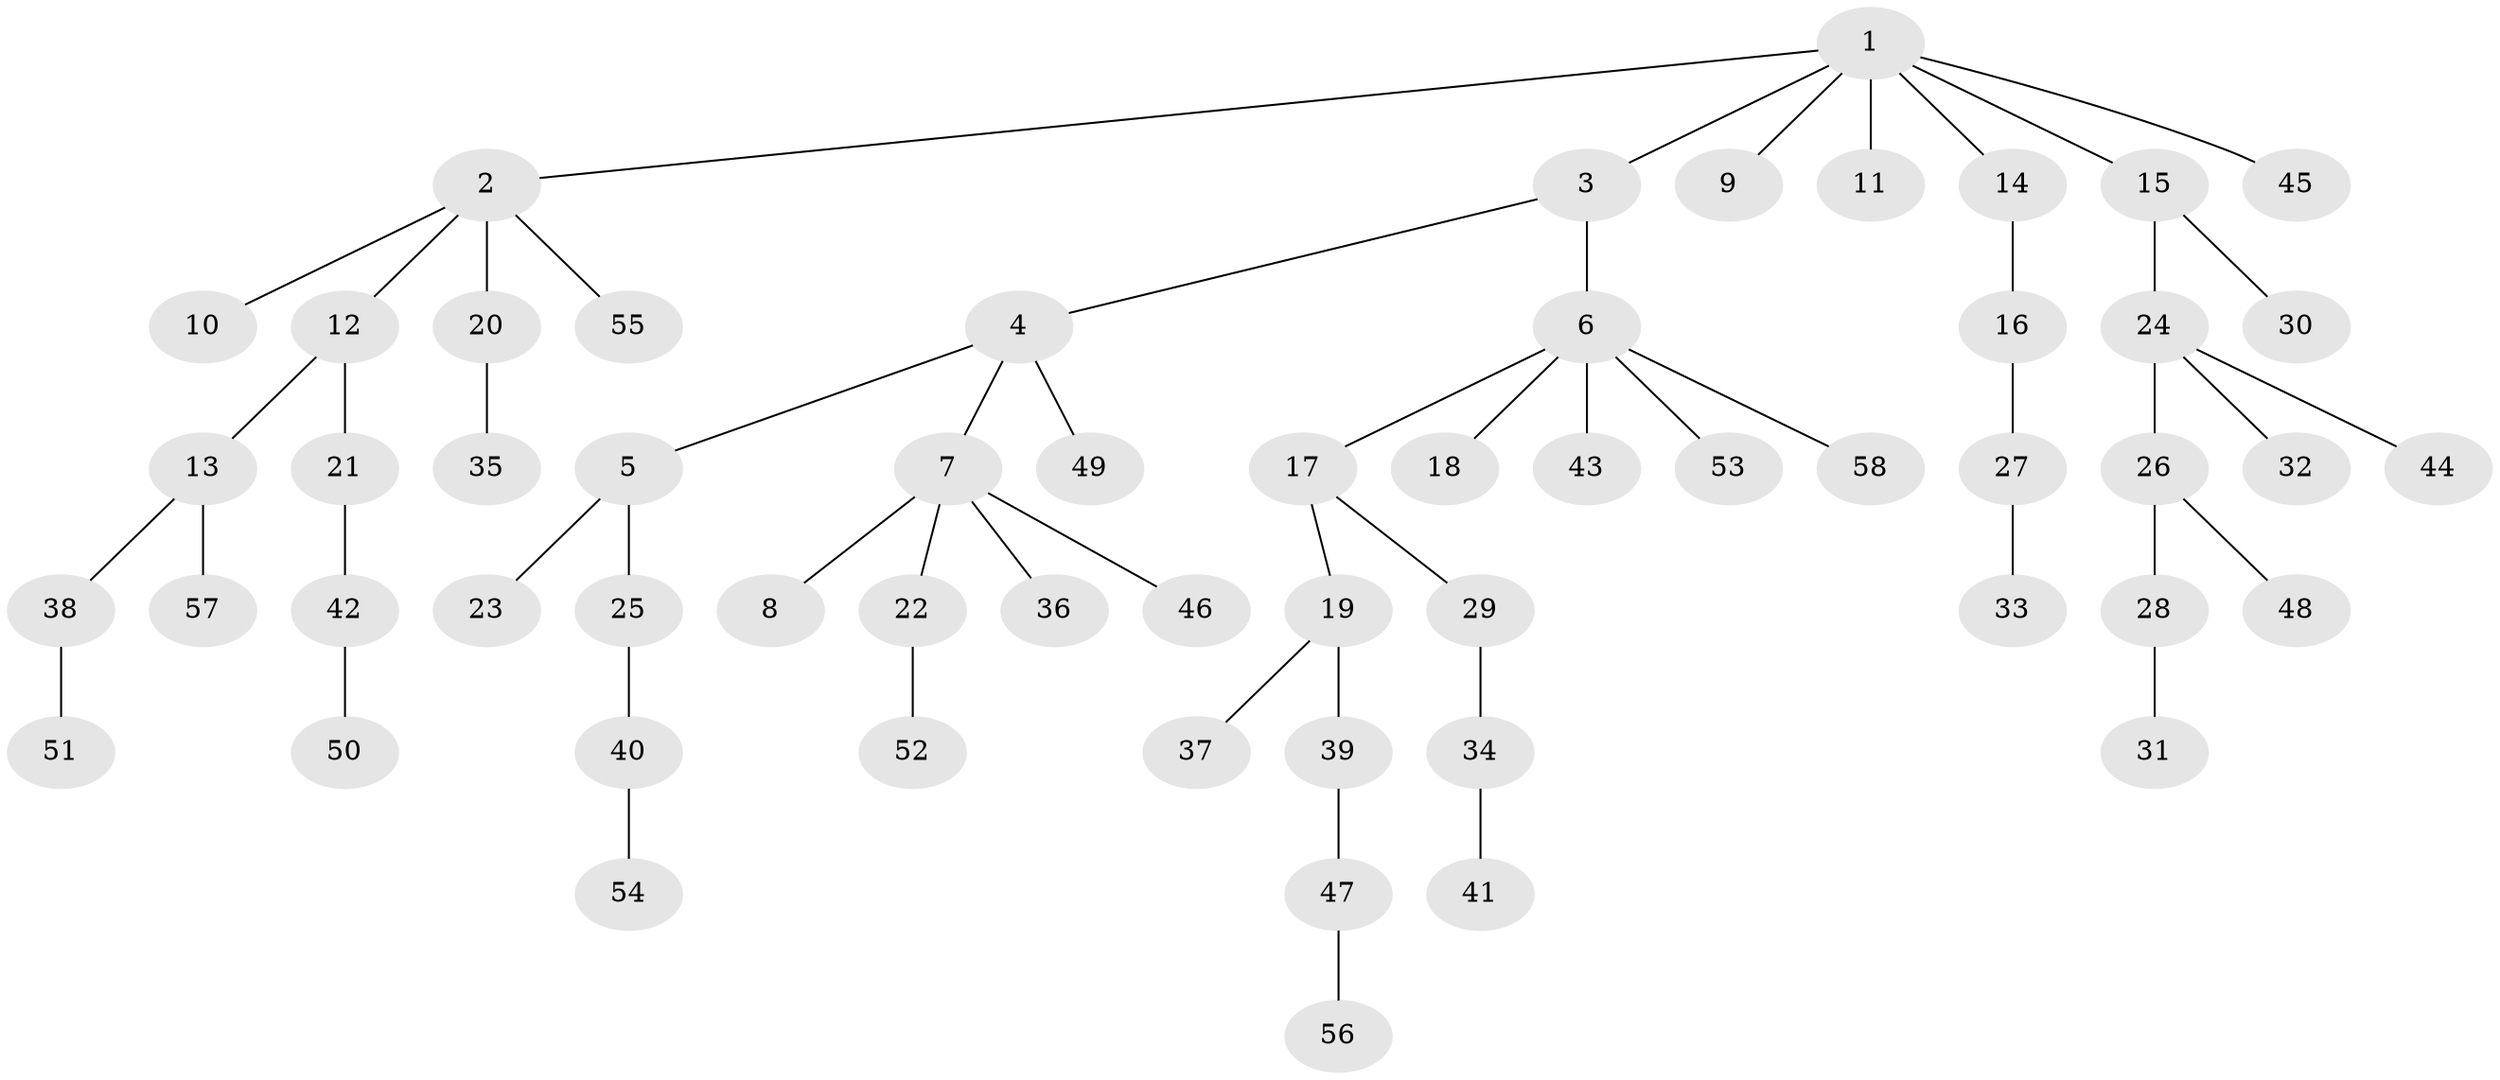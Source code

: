 // Generated by graph-tools (version 1.1) at 2025/15/03/09/25 04:15:26]
// undirected, 58 vertices, 57 edges
graph export_dot {
graph [start="1"]
  node [color=gray90,style=filled];
  1;
  2;
  3;
  4;
  5;
  6;
  7;
  8;
  9;
  10;
  11;
  12;
  13;
  14;
  15;
  16;
  17;
  18;
  19;
  20;
  21;
  22;
  23;
  24;
  25;
  26;
  27;
  28;
  29;
  30;
  31;
  32;
  33;
  34;
  35;
  36;
  37;
  38;
  39;
  40;
  41;
  42;
  43;
  44;
  45;
  46;
  47;
  48;
  49;
  50;
  51;
  52;
  53;
  54;
  55;
  56;
  57;
  58;
  1 -- 2;
  1 -- 3;
  1 -- 9;
  1 -- 11;
  1 -- 14;
  1 -- 15;
  1 -- 45;
  2 -- 10;
  2 -- 12;
  2 -- 20;
  2 -- 55;
  3 -- 4;
  3 -- 6;
  4 -- 5;
  4 -- 7;
  4 -- 49;
  5 -- 23;
  5 -- 25;
  6 -- 17;
  6 -- 18;
  6 -- 43;
  6 -- 53;
  6 -- 58;
  7 -- 8;
  7 -- 22;
  7 -- 36;
  7 -- 46;
  12 -- 13;
  12 -- 21;
  13 -- 38;
  13 -- 57;
  14 -- 16;
  15 -- 24;
  15 -- 30;
  16 -- 27;
  17 -- 19;
  17 -- 29;
  19 -- 37;
  19 -- 39;
  20 -- 35;
  21 -- 42;
  22 -- 52;
  24 -- 26;
  24 -- 32;
  24 -- 44;
  25 -- 40;
  26 -- 28;
  26 -- 48;
  27 -- 33;
  28 -- 31;
  29 -- 34;
  34 -- 41;
  38 -- 51;
  39 -- 47;
  40 -- 54;
  42 -- 50;
  47 -- 56;
}
